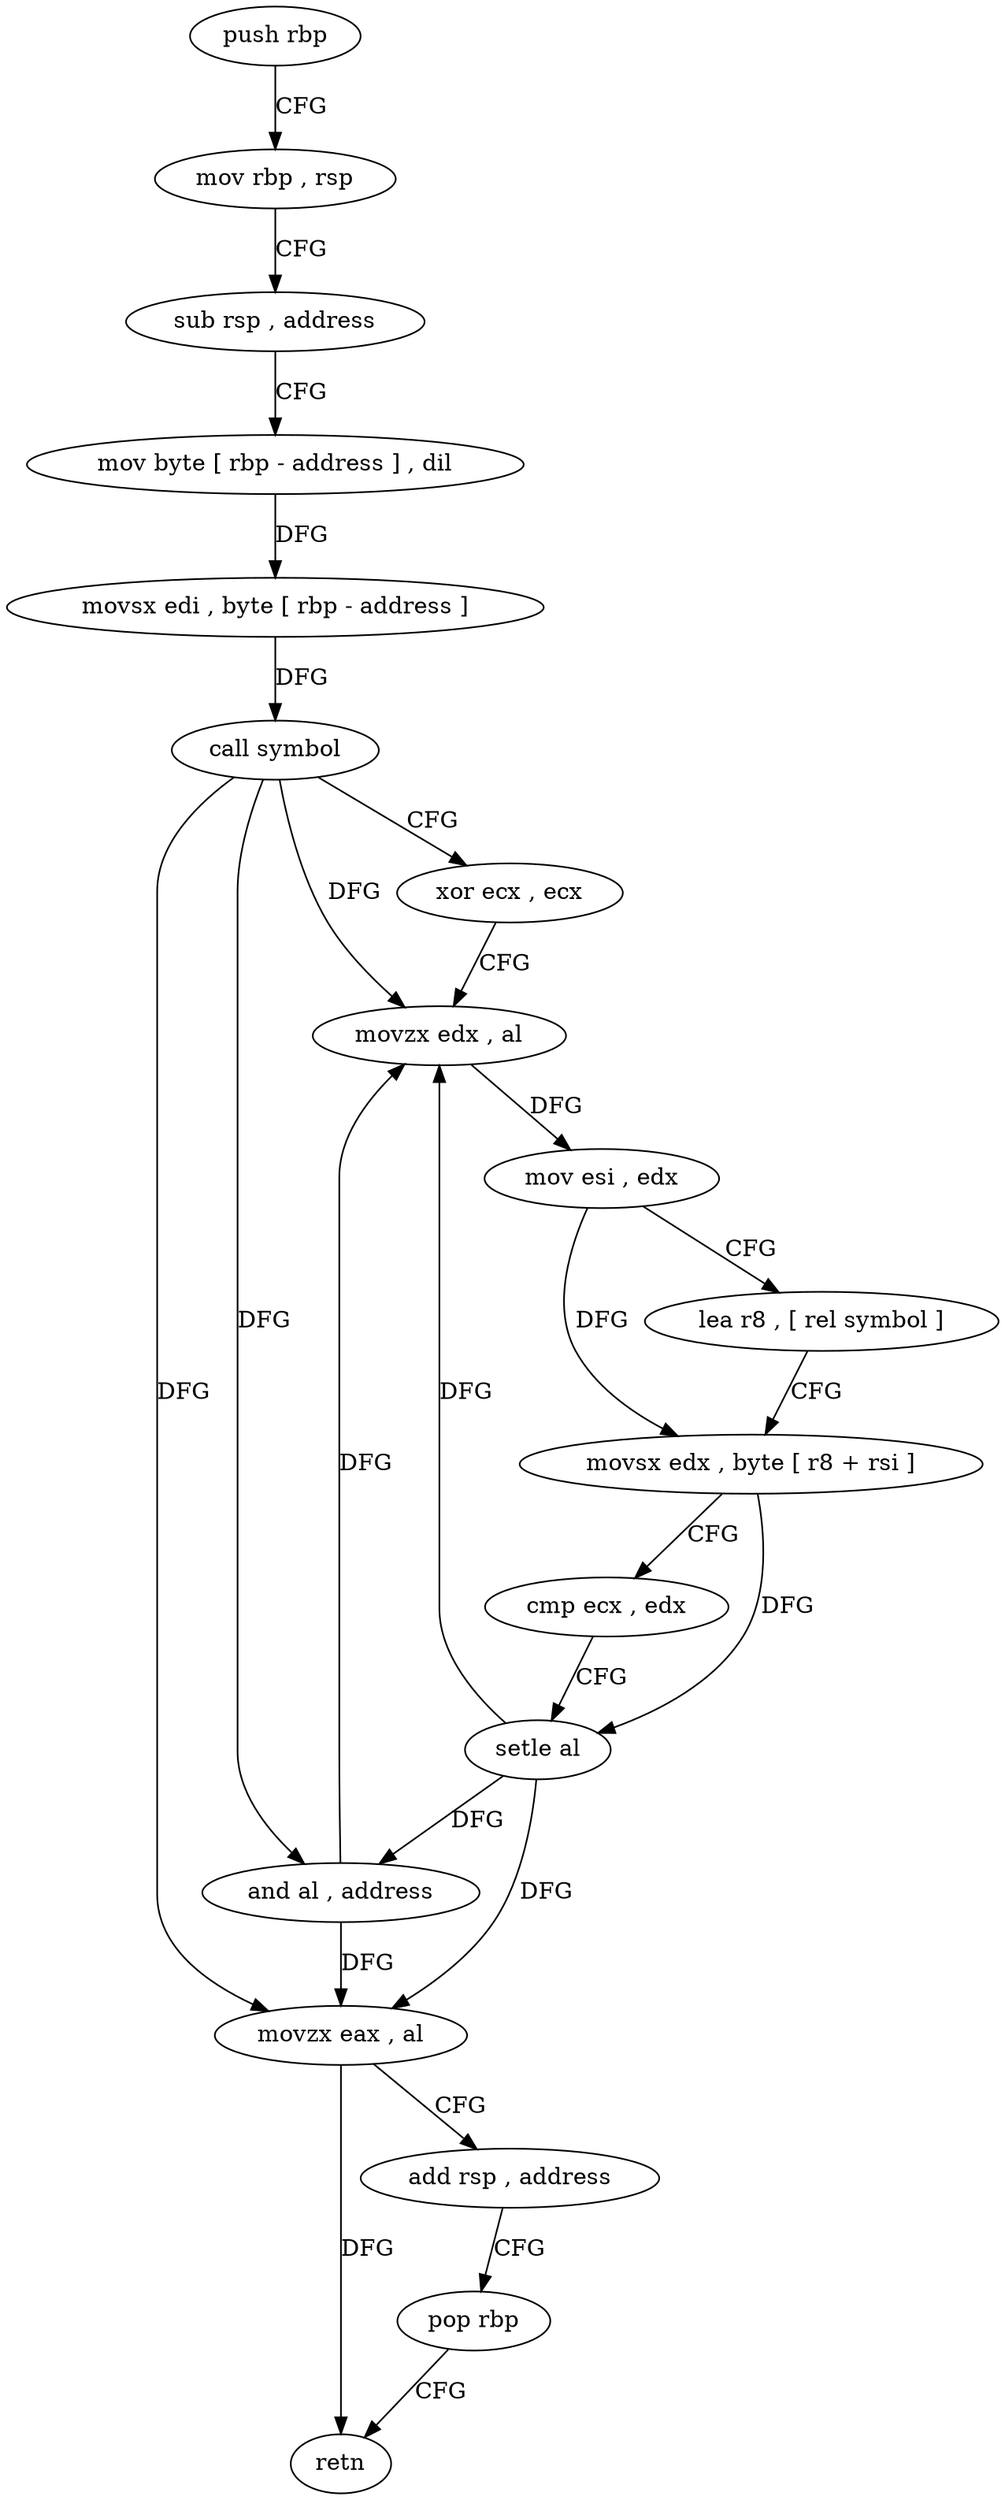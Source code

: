 digraph "func" {
"206624" [label = "push rbp" ]
"206625" [label = "mov rbp , rsp" ]
"206628" [label = "sub rsp , address" ]
"206632" [label = "mov byte [ rbp - address ] , dil" ]
"206636" [label = "movsx edi , byte [ rbp - address ]" ]
"206640" [label = "call symbol" ]
"206645" [label = "xor ecx , ecx" ]
"206647" [label = "movzx edx , al" ]
"206650" [label = "mov esi , edx" ]
"206652" [label = "lea r8 , [ rel symbol ]" ]
"206659" [label = "movsx edx , byte [ r8 + rsi ]" ]
"206664" [label = "cmp ecx , edx" ]
"206666" [label = "setle al" ]
"206669" [label = "and al , address" ]
"206671" [label = "movzx eax , al" ]
"206674" [label = "add rsp , address" ]
"206678" [label = "pop rbp" ]
"206679" [label = "retn" ]
"206624" -> "206625" [ label = "CFG" ]
"206625" -> "206628" [ label = "CFG" ]
"206628" -> "206632" [ label = "CFG" ]
"206632" -> "206636" [ label = "DFG" ]
"206636" -> "206640" [ label = "DFG" ]
"206640" -> "206645" [ label = "CFG" ]
"206640" -> "206647" [ label = "DFG" ]
"206640" -> "206669" [ label = "DFG" ]
"206640" -> "206671" [ label = "DFG" ]
"206645" -> "206647" [ label = "CFG" ]
"206647" -> "206650" [ label = "DFG" ]
"206650" -> "206652" [ label = "CFG" ]
"206650" -> "206659" [ label = "DFG" ]
"206652" -> "206659" [ label = "CFG" ]
"206659" -> "206664" [ label = "CFG" ]
"206659" -> "206666" [ label = "DFG" ]
"206664" -> "206666" [ label = "CFG" ]
"206666" -> "206669" [ label = "DFG" ]
"206666" -> "206647" [ label = "DFG" ]
"206666" -> "206671" [ label = "DFG" ]
"206669" -> "206671" [ label = "DFG" ]
"206669" -> "206647" [ label = "DFG" ]
"206671" -> "206674" [ label = "CFG" ]
"206671" -> "206679" [ label = "DFG" ]
"206674" -> "206678" [ label = "CFG" ]
"206678" -> "206679" [ label = "CFG" ]
}
